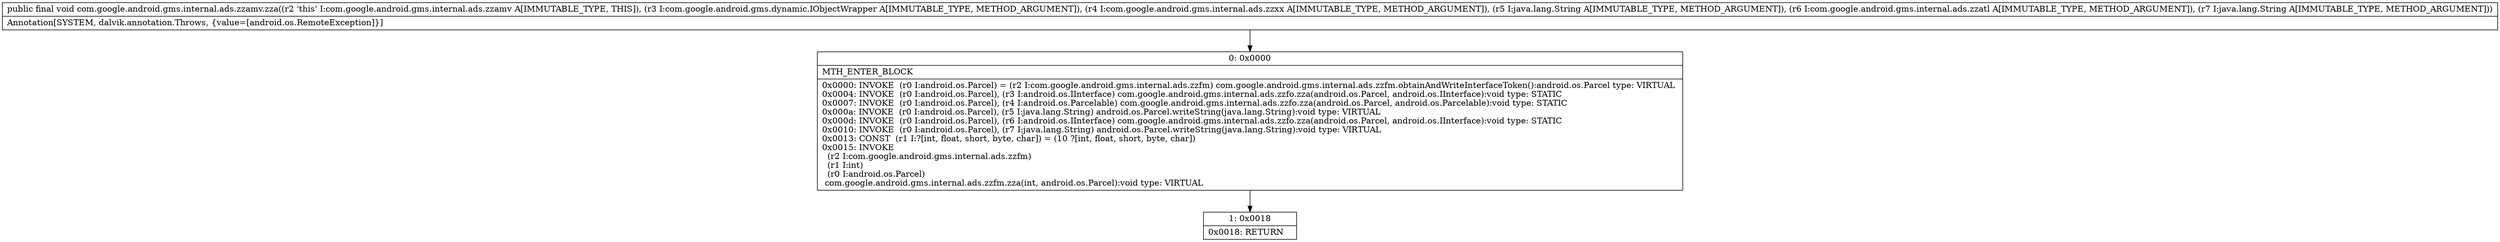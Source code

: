 digraph "CFG forcom.google.android.gms.internal.ads.zzamv.zza(Lcom\/google\/android\/gms\/dynamic\/IObjectWrapper;Lcom\/google\/android\/gms\/internal\/ads\/zzxx;Ljava\/lang\/String;Lcom\/google\/android\/gms\/internal\/ads\/zzatl;Ljava\/lang\/String;)V" {
Node_0 [shape=record,label="{0\:\ 0x0000|MTH_ENTER_BLOCK\l|0x0000: INVOKE  (r0 I:android.os.Parcel) = (r2 I:com.google.android.gms.internal.ads.zzfm) com.google.android.gms.internal.ads.zzfm.obtainAndWriteInterfaceToken():android.os.Parcel type: VIRTUAL \l0x0004: INVOKE  (r0 I:android.os.Parcel), (r3 I:android.os.IInterface) com.google.android.gms.internal.ads.zzfo.zza(android.os.Parcel, android.os.IInterface):void type: STATIC \l0x0007: INVOKE  (r0 I:android.os.Parcel), (r4 I:android.os.Parcelable) com.google.android.gms.internal.ads.zzfo.zza(android.os.Parcel, android.os.Parcelable):void type: STATIC \l0x000a: INVOKE  (r0 I:android.os.Parcel), (r5 I:java.lang.String) android.os.Parcel.writeString(java.lang.String):void type: VIRTUAL \l0x000d: INVOKE  (r0 I:android.os.Parcel), (r6 I:android.os.IInterface) com.google.android.gms.internal.ads.zzfo.zza(android.os.Parcel, android.os.IInterface):void type: STATIC \l0x0010: INVOKE  (r0 I:android.os.Parcel), (r7 I:java.lang.String) android.os.Parcel.writeString(java.lang.String):void type: VIRTUAL \l0x0013: CONST  (r1 I:?[int, float, short, byte, char]) = (10 ?[int, float, short, byte, char]) \l0x0015: INVOKE  \l  (r2 I:com.google.android.gms.internal.ads.zzfm)\l  (r1 I:int)\l  (r0 I:android.os.Parcel)\l com.google.android.gms.internal.ads.zzfm.zza(int, android.os.Parcel):void type: VIRTUAL \l}"];
Node_1 [shape=record,label="{1\:\ 0x0018|0x0018: RETURN   \l}"];
MethodNode[shape=record,label="{public final void com.google.android.gms.internal.ads.zzamv.zza((r2 'this' I:com.google.android.gms.internal.ads.zzamv A[IMMUTABLE_TYPE, THIS]), (r3 I:com.google.android.gms.dynamic.IObjectWrapper A[IMMUTABLE_TYPE, METHOD_ARGUMENT]), (r4 I:com.google.android.gms.internal.ads.zzxx A[IMMUTABLE_TYPE, METHOD_ARGUMENT]), (r5 I:java.lang.String A[IMMUTABLE_TYPE, METHOD_ARGUMENT]), (r6 I:com.google.android.gms.internal.ads.zzatl A[IMMUTABLE_TYPE, METHOD_ARGUMENT]), (r7 I:java.lang.String A[IMMUTABLE_TYPE, METHOD_ARGUMENT]))  | Annotation[SYSTEM, dalvik.annotation.Throws, \{value=[android.os.RemoteException]\}]\l}"];
MethodNode -> Node_0;
Node_0 -> Node_1;
}

